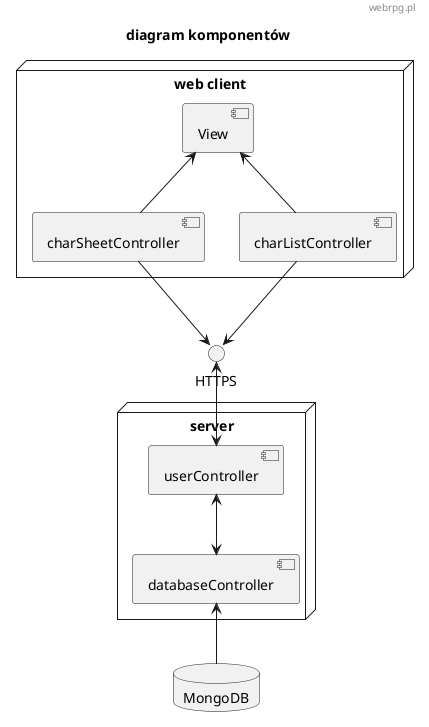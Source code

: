 @startuml
skinparam defaultFontName "Comic Sans MS"
header webrpg.pl
title "diagram komponentów"
'left to right direction

interface HTTPS

node "web client" {
    '[View] <-- HTTPS
    [View] <-- [charSheetController] 
    [View] <-- [charListController]
    [charSheetController] --> HTTPS
    [charListController] --> HTTPS

}

node "server" {
    [userController] <--> [databaseController] 
    HTTPS <--> [userController]
    
}


database "MongoDB"
[databaseController] <-- MongoDB

@enduml